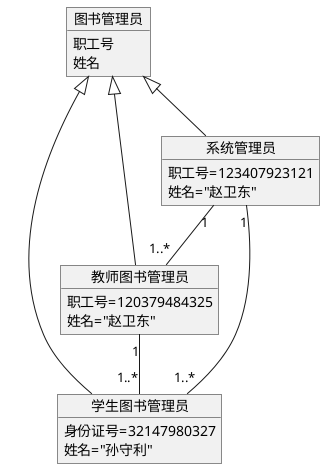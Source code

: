 @startuml
object 图书管理员{
    职工号
    姓名
}
object 学生图书管理员{
    身份证号=32147980327
    姓名="孙守利"
}
object 教师图书管理员{
    职工号=120379484325
    姓名="赵卫东"
}
object 系统管理员{
    职工号=123407923121
    姓名="赵卫东"
}
图书管理员 <|-- 学生图书管理员
图书管理员 <|-- 教师图书管理员
图书管理员 <|-- 系统管理员
系统管理员 "1"-- "1..*"学生图书管理员
系统管理员 "1"-- "1..*"教师图书管理员
教师图书管理员 "1"-- "1..*"学生图书管理员
@enduml